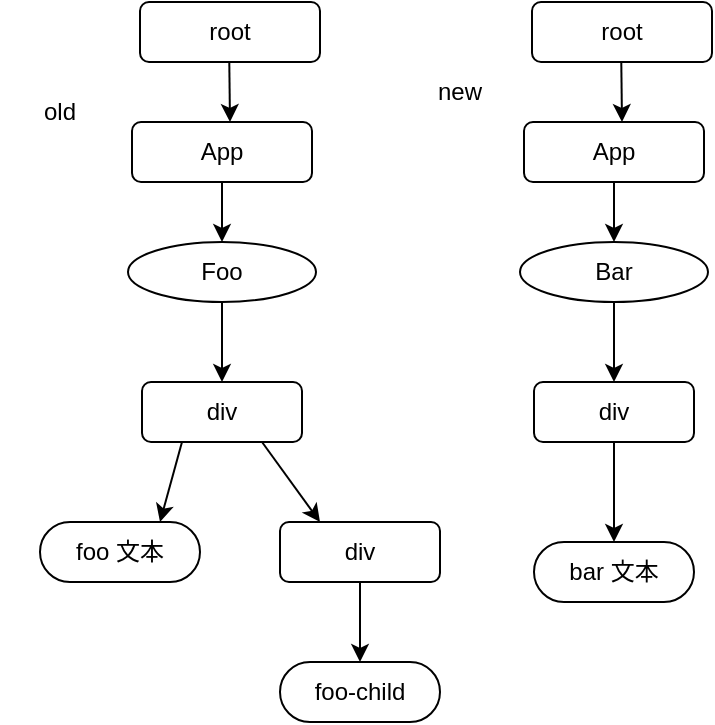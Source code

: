 <mxfile>
    <diagram id="YvM0-BXfMpb-RxyJAIaM" name="Page-1">
        <mxGraphModel dx="466" dy="295" grid="1" gridSize="10" guides="1" tooltips="1" connect="1" arrows="1" fold="1" page="1" pageScale="1" pageWidth="827" pageHeight="1169" math="0" shadow="0">
            <root>
                <mxCell id="0"/>
                <mxCell id="1" parent="0"/>
                <mxCell id="2" value="root" style="rounded=1;whiteSpace=wrap;html=1;" vertex="1" parent="1">
                    <mxGeometry x="170" y="10" width="90" height="30" as="geometry"/>
                </mxCell>
                <mxCell id="16" style="edgeStyle=none;html=1;exitX=0.25;exitY=1;exitDx=0;exitDy=0;entryX=0.75;entryY=0;entryDx=0;entryDy=0;" edge="1" parent="1" source="3" target="4">
                    <mxGeometry relative="1" as="geometry"/>
                </mxCell>
                <mxCell id="17" style="edgeStyle=none;html=1;exitX=0.75;exitY=1;exitDx=0;exitDy=0;entryX=0.25;entryY=0;entryDx=0;entryDy=0;" edge="1" parent="1" source="3" target="12">
                    <mxGeometry relative="1" as="geometry"/>
                </mxCell>
                <mxCell id="3" value="div" style="rounded=1;whiteSpace=wrap;html=1;" vertex="1" parent="1">
                    <mxGeometry x="171" y="200" width="80" height="30" as="geometry"/>
                </mxCell>
                <mxCell id="4" value="foo 文本" style="rounded=1;whiteSpace=wrap;html=1;arcSize=50;" vertex="1" parent="1">
                    <mxGeometry x="120" y="270" width="80" height="30" as="geometry"/>
                </mxCell>
                <mxCell id="14" style="edgeStyle=none;html=1;exitX=0.5;exitY=1;exitDx=0;exitDy=0;entryX=0.5;entryY=0;entryDx=0;entryDy=0;" edge="1" parent="1" source="7" target="10">
                    <mxGeometry relative="1" as="geometry"/>
                </mxCell>
                <mxCell id="7" value="App" style="rounded=1;whiteSpace=wrap;html=1;" vertex="1" parent="1">
                    <mxGeometry x="166" y="70" width="90" height="30" as="geometry"/>
                </mxCell>
                <mxCell id="9" style="edgeStyle=none;html=1;" edge="1" parent="1">
                    <mxGeometry relative="1" as="geometry">
                        <mxPoint x="214.643" y="40" as="sourcePoint"/>
                        <mxPoint x="215" y="70" as="targetPoint"/>
                    </mxGeometry>
                </mxCell>
                <mxCell id="15" style="edgeStyle=none;html=1;exitX=0.5;exitY=1;exitDx=0;exitDy=0;entryX=0.5;entryY=0;entryDx=0;entryDy=0;" edge="1" parent="1" source="10" target="3">
                    <mxGeometry relative="1" as="geometry"/>
                </mxCell>
                <mxCell id="10" value="Foo" style="ellipse;whiteSpace=wrap;html=1;" vertex="1" parent="1">
                    <mxGeometry x="164" y="130" width="94" height="30" as="geometry"/>
                </mxCell>
                <mxCell id="18" style="edgeStyle=none;html=1;exitX=0.5;exitY=1;exitDx=0;exitDy=0;entryX=0.5;entryY=0;entryDx=0;entryDy=0;" edge="1" parent="1" source="12" target="13">
                    <mxGeometry relative="1" as="geometry"/>
                </mxCell>
                <mxCell id="12" value="div" style="rounded=1;whiteSpace=wrap;html=1;" vertex="1" parent="1">
                    <mxGeometry x="240" y="270" width="80" height="30" as="geometry"/>
                </mxCell>
                <mxCell id="13" value="foo-child" style="rounded=1;whiteSpace=wrap;html=1;arcSize=50;" vertex="1" parent="1">
                    <mxGeometry x="240" y="340" width="80" height="30" as="geometry"/>
                </mxCell>
                <mxCell id="19" value="root" style="rounded=1;whiteSpace=wrap;html=1;" vertex="1" parent="1">
                    <mxGeometry x="366" y="10" width="90" height="30" as="geometry"/>
                </mxCell>
                <mxCell id="32" style="edgeStyle=none;html=1;exitX=0.5;exitY=1;exitDx=0;exitDy=0;entryX=0.5;entryY=0;entryDx=0;entryDy=0;" edge="1" parent="1" source="22" target="31">
                    <mxGeometry relative="1" as="geometry"/>
                </mxCell>
                <mxCell id="22" value="div" style="rounded=1;whiteSpace=wrap;html=1;" vertex="1" parent="1">
                    <mxGeometry x="367" y="200" width="80" height="30" as="geometry"/>
                </mxCell>
                <mxCell id="23" style="edgeStyle=none;html=1;exitX=0.5;exitY=1;exitDx=0;exitDy=0;entryX=0.5;entryY=0;entryDx=0;entryDy=0;" edge="1" parent="1" source="24" target="27">
                    <mxGeometry relative="1" as="geometry"/>
                </mxCell>
                <mxCell id="24" value="App" style="rounded=1;whiteSpace=wrap;html=1;" vertex="1" parent="1">
                    <mxGeometry x="362" y="70" width="90" height="30" as="geometry"/>
                </mxCell>
                <mxCell id="25" style="edgeStyle=none;html=1;" edge="1" parent="1">
                    <mxGeometry relative="1" as="geometry">
                        <mxPoint x="410.643" y="40" as="sourcePoint"/>
                        <mxPoint x="411" y="70" as="targetPoint"/>
                    </mxGeometry>
                </mxCell>
                <mxCell id="26" style="edgeStyle=none;html=1;exitX=0.5;exitY=1;exitDx=0;exitDy=0;entryX=0.5;entryY=0;entryDx=0;entryDy=0;" edge="1" parent="1" source="27" target="22">
                    <mxGeometry relative="1" as="geometry"/>
                </mxCell>
                <mxCell id="27" value="Bar" style="ellipse;whiteSpace=wrap;html=1;" vertex="1" parent="1">
                    <mxGeometry x="360" y="130" width="94" height="30" as="geometry"/>
                </mxCell>
                <mxCell id="31" value="bar 文本" style="rounded=1;whiteSpace=wrap;html=1;arcSize=50;" vertex="1" parent="1">
                    <mxGeometry x="367" y="280" width="80" height="30" as="geometry"/>
                </mxCell>
                <mxCell id="33" value="old" style="text;html=1;strokeColor=none;fillColor=none;align=center;verticalAlign=middle;whiteSpace=wrap;rounded=0;" vertex="1" parent="1">
                    <mxGeometry x="100" y="50" width="60" height="30" as="geometry"/>
                </mxCell>
                <mxCell id="34" value="new" style="text;html=1;strokeColor=none;fillColor=none;align=center;verticalAlign=middle;whiteSpace=wrap;rounded=0;" vertex="1" parent="1">
                    <mxGeometry x="300" y="40" width="60" height="30" as="geometry"/>
                </mxCell>
            </root>
        </mxGraphModel>
    </diagram>
</mxfile>